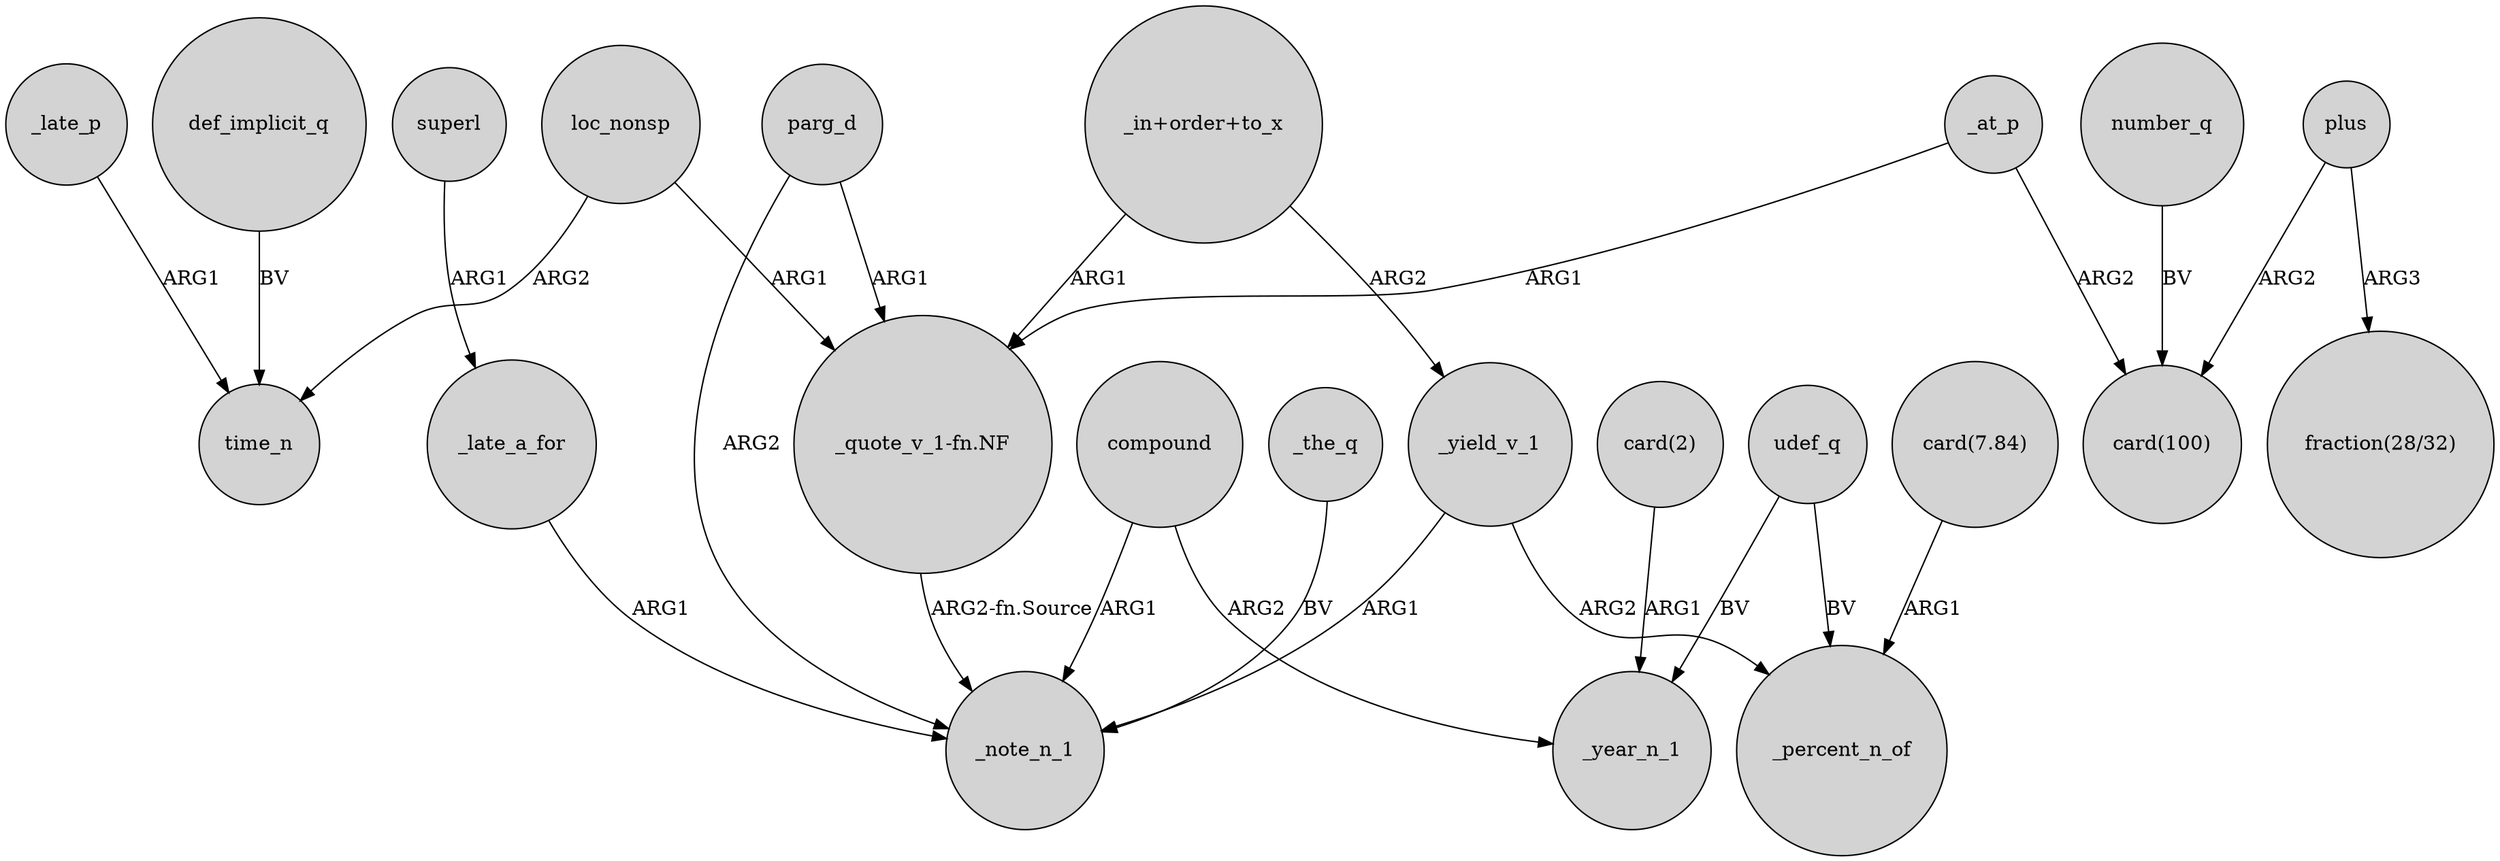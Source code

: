digraph {
	node [shape=circle style=filled]
	_late_p -> time_n [label=ARG1]
	_late_a_for -> _note_n_1 [label=ARG1]
	compound -> _note_n_1 [label=ARG1]
	superl -> _late_a_for [label=ARG1]
	plus -> "card(100)" [label=ARG2]
	loc_nonsp -> "_quote_v_1-fn.NF" [label=ARG1]
	_at_p -> "_quote_v_1-fn.NF" [label=ARG1]
	_yield_v_1 -> _note_n_1 [label=ARG1]
	_the_q -> _note_n_1 [label=BV]
	plus -> "fraction(28/32)" [label=ARG3]
	loc_nonsp -> time_n [label=ARG2]
	parg_d -> "_quote_v_1-fn.NF" [label=ARG1]
	"_in+order+to_x" -> "_quote_v_1-fn.NF" [label=ARG1]
	"_quote_v_1-fn.NF" -> _note_n_1 [label="ARG2-fn.Source"]
	number_q -> "card(100)" [label=BV]
	"card(2)" -> _year_n_1 [label=ARG1]
	"_in+order+to_x" -> _yield_v_1 [label=ARG2]
	"card(7.84)" -> _percent_n_of [label=ARG1]
	_yield_v_1 -> _percent_n_of [label=ARG2]
	udef_q -> _year_n_1 [label=BV]
	parg_d -> _note_n_1 [label=ARG2]
	udef_q -> _percent_n_of [label=BV]
	_at_p -> "card(100)" [label=ARG2]
	compound -> _year_n_1 [label=ARG2]
	def_implicit_q -> time_n [label=BV]
}
